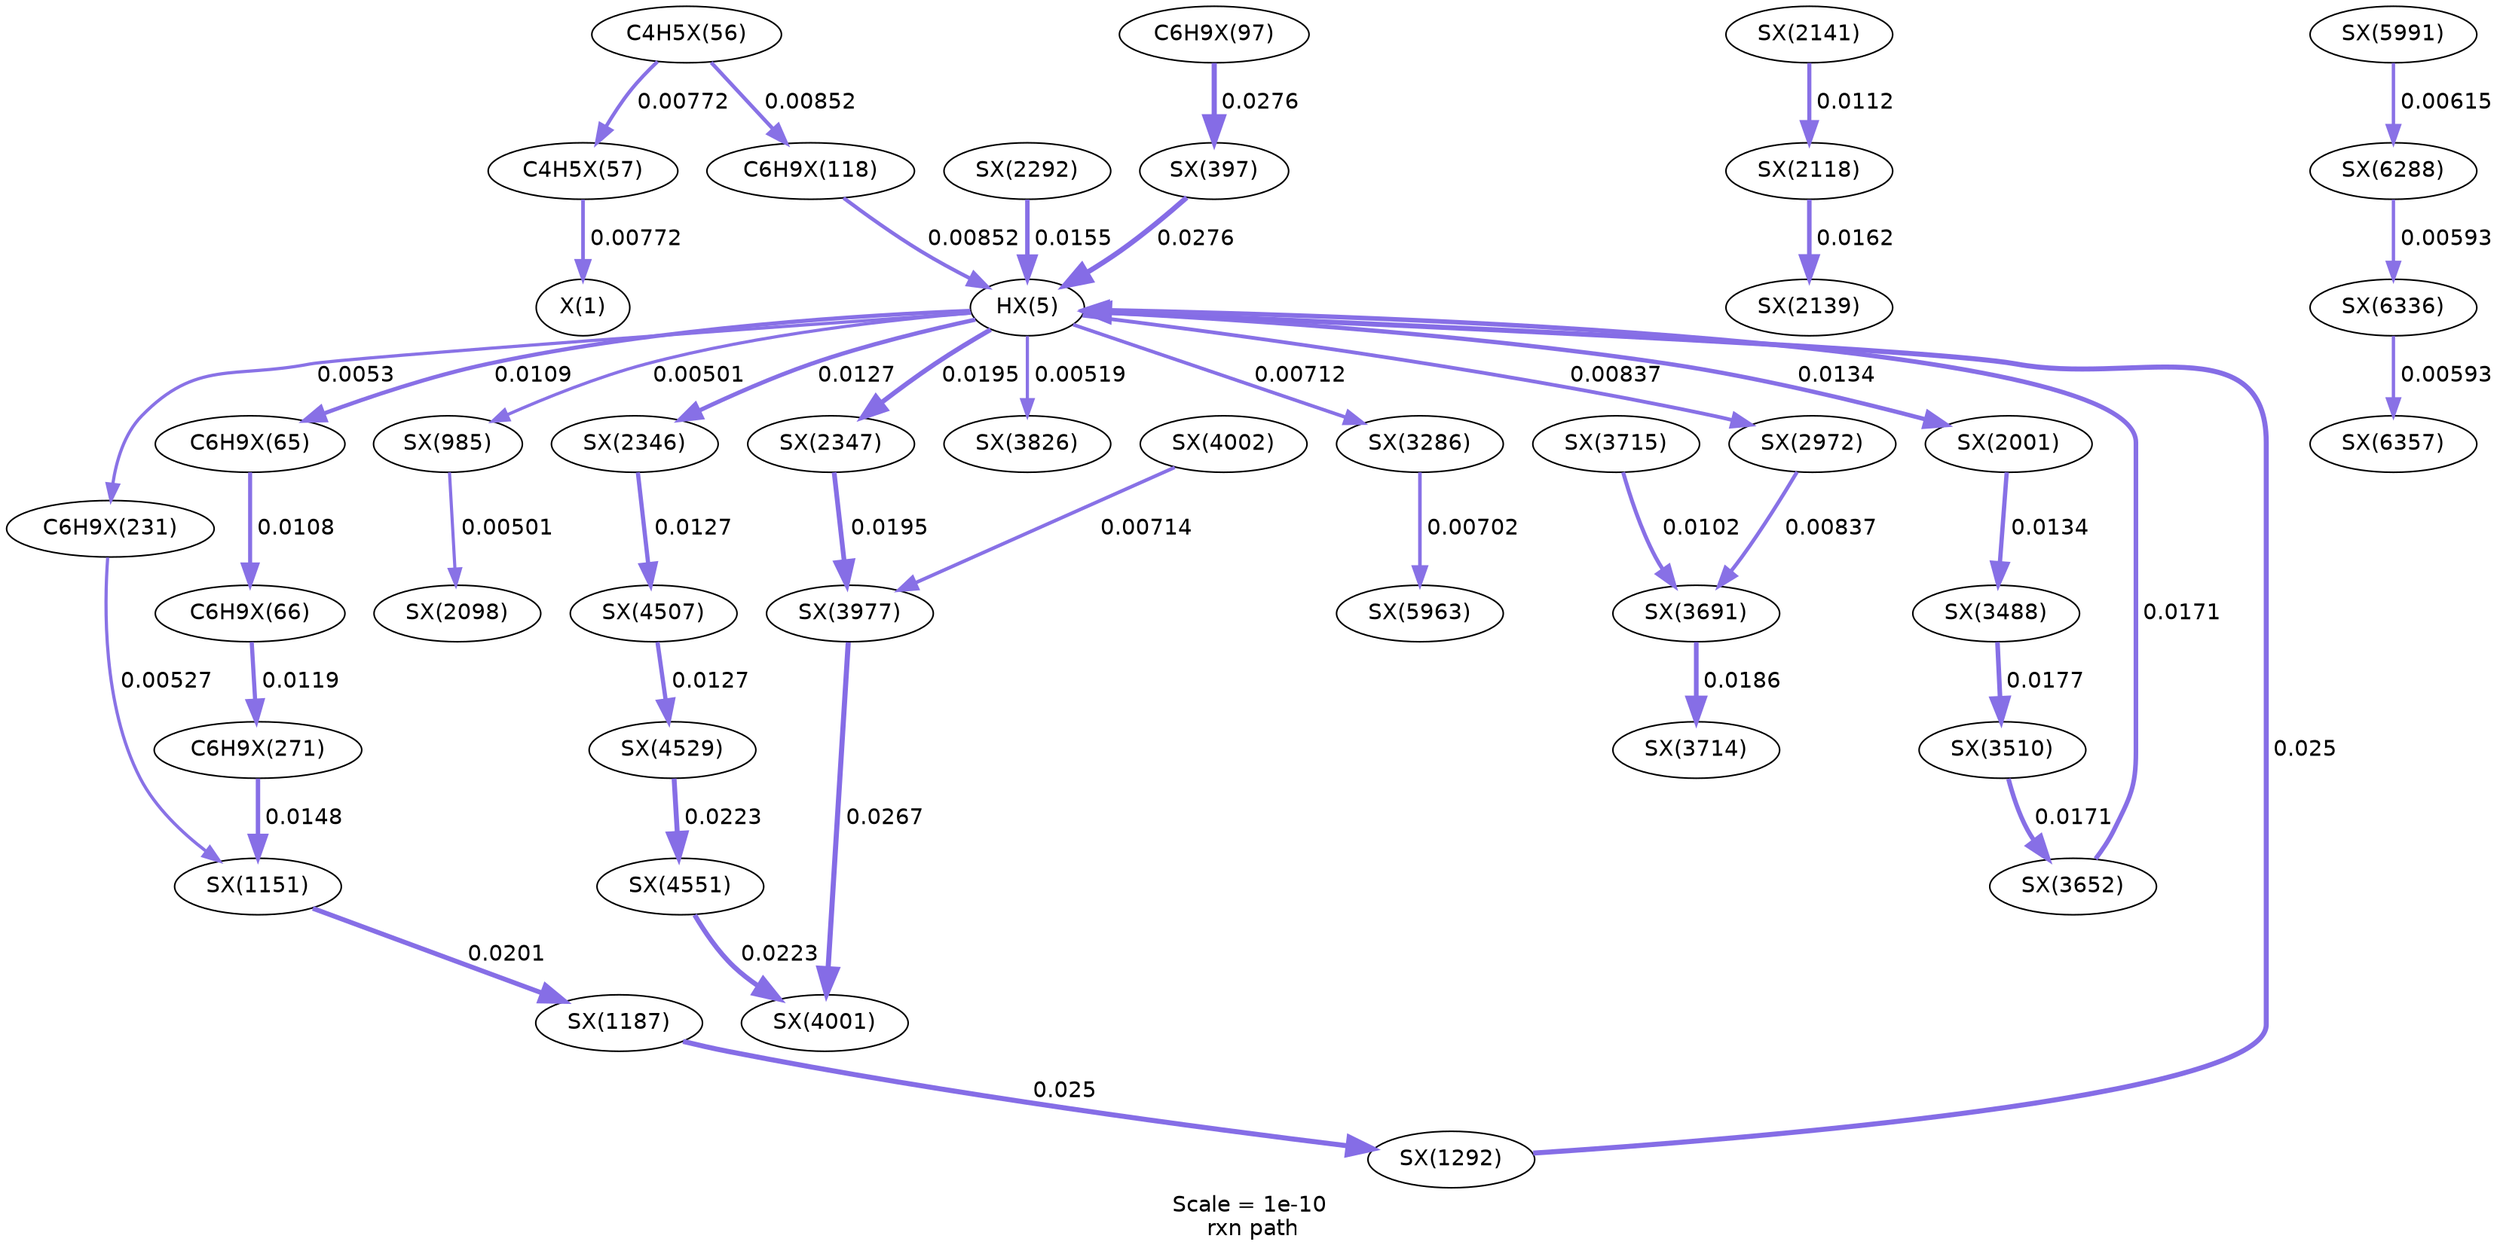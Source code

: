digraph reaction_paths {
center=1;
s78 -> s64[fontname="Helvetica", style="setlinewidth(2.33)", arrowsize=1.16, color="0.7, 0.508, 0.9"
, label=" 0.00772"];
s85 -> s65[fontname="Helvetica", style="setlinewidth(2.4)", arrowsize=1.2, color="0.7, 0.509, 0.9"
, label=" 0.00852"];
s65 -> s79[fontname="Helvetica", style="setlinewidth(2.59)", arrowsize=1.29, color="0.7, 0.511, 0.9"
, label=" 0.0109"];
s98 -> s65[fontname="Helvetica", style="setlinewidth(3.29)", arrowsize=1.64, color="0.7, 0.528, 0.9"
, label=" 0.0276"];
s65 -> s94[fontname="Helvetica", style="setlinewidth(2.04)", arrowsize=1.02, color="0.7, 0.505, 0.9"
, label=" 0.0053"];
s124 -> s65[fontname="Helvetica", style="setlinewidth(3.21)", arrowsize=1.61, color="0.7, 0.525, 0.9"
, label=" 0.025"];
s65 -> s113[fontname="Helvetica", style="setlinewidth(2)", arrowsize=1, color="0.7, 0.505, 0.9"
, label=" 0.00501"];
s65 -> s152[fontname="Helvetica", style="setlinewidth(2.75)", arrowsize=1.37, color="0.7, 0.513, 0.9"
, label=" 0.0134"];
s65 -> s182[fontname="Helvetica", style="setlinewidth(2.39)", arrowsize=1.19, color="0.7, 0.508, 0.9"
, label=" 0.00837"];
s165 -> s65[fontname="Helvetica", style="setlinewidth(2.85)", arrowsize=1.43, color="0.7, 0.516, 0.9"
, label=" 0.0155"];
s65 -> s221[fontname="Helvetica", style="setlinewidth(2.03)", arrowsize=1.01, color="0.7, 0.505, 0.9"
, label=" 0.00519"];
s65 -> s167[fontname="Helvetica", style="setlinewidth(3.03)", arrowsize=1.51, color="0.7, 0.52, 0.9"
, label=" 0.0195"];
s211 -> s65[fontname="Helvetica", style="setlinewidth(2.93)", arrowsize=1.46, color="0.7, 0.517, 0.9"
, label=" 0.0171"];
s65 -> s166[fontname="Helvetica", style="setlinewidth(2.7)", arrowsize=1.35, color="0.7, 0.513, 0.9"
, label=" 0.0127"];
s65 -> s198[fontname="Helvetica", style="setlinewidth(2.27)", arrowsize=1.13, color="0.7, 0.507, 0.9"
, label=" 0.00712"];
s77 -> s78[fontname="Helvetica", style="setlinewidth(2.33)", arrowsize=1.16, color="0.7, 0.508, 0.9"
, label=" 0.00772"];
s77 -> s85[fontname="Helvetica", style="setlinewidth(2.4)", arrowsize=1.2, color="0.7, 0.509, 0.9"
, label=" 0.00852"];
s79 -> s80[fontname="Helvetica", style="setlinewidth(2.58)", arrowsize=1.29, color="0.7, 0.511, 0.9"
, label=" 0.0108"];
s84 -> s98[fontname="Helvetica", style="setlinewidth(3.29)", arrowsize=1.64, color="0.7, 0.528, 0.9"
, label=" 0.0276"];
s94 -> s117[fontname="Helvetica", style="setlinewidth(2.04)", arrowsize=1.02, color="0.7, 0.505, 0.9"
, label=" 0.00527"];
s95 -> s117[fontname="Helvetica", style="setlinewidth(2.82)", arrowsize=1.41, color="0.7, 0.515, 0.9"
, label=" 0.0148"];
s117 -> s120[fontname="Helvetica", style="setlinewidth(3.05)", arrowsize=1.52, color="0.7, 0.52, 0.9"
, label=" 0.0201"];
s80 -> s95[fontname="Helvetica", style="setlinewidth(2.65)", arrowsize=1.33, color="0.7, 0.512, 0.9"
, label=" 0.0119"];
s120 -> s124[fontname="Helvetica", style="setlinewidth(3.21)", arrowsize=1.61, color="0.7, 0.525, 0.9"
, label=" 0.025"];
s113 -> s156[fontname="Helvetica", style="setlinewidth(2)", arrowsize=1, color="0.7, 0.505, 0.9"
, label=" 0.00501"];
s162 -> s159[fontname="Helvetica", style="setlinewidth(2.61)", arrowsize=1.3, color="0.7, 0.511, 0.9"
, label=" 0.0112"];
s159 -> s160[fontname="Helvetica", style="setlinewidth(2.89)", arrowsize=1.44, color="0.7, 0.516, 0.9"
, label=" 0.0162"];
s152 -> s202[fontname="Helvetica", style="setlinewidth(2.75)", arrowsize=1.37, color="0.7, 0.513, 0.9"
, label=" 0.0134"];
s202 -> s203[fontname="Helvetica", style="setlinewidth(2.95)", arrowsize=1.48, color="0.7, 0.518, 0.9"
, label=" 0.0177"];
s203 -> s211[fontname="Helvetica", style="setlinewidth(2.93)", arrowsize=1.46, color="0.7, 0.517, 0.9"
, label=" 0.0171"];
s182 -> s212[fontname="Helvetica", style="setlinewidth(2.39)", arrowsize=1.19, color="0.7, 0.508, 0.9"
, label=" 0.00837"];
s214 -> s212[fontname="Helvetica", style="setlinewidth(2.54)", arrowsize=1.27, color="0.7, 0.51, 0.9"
, label=" 0.0102"];
s212 -> s213[fontname="Helvetica", style="setlinewidth(2.99)", arrowsize=1.5, color="0.7, 0.519, 0.9"
, label=" 0.0186"];
s167 -> s223[fontname="Helvetica", style="setlinewidth(3.03)", arrowsize=1.51, color="0.7, 0.52, 0.9"
, label=" 0.0195"];
s225 -> s223[fontname="Helvetica", style="setlinewidth(2.27)", arrowsize=1.13, color="0.7, 0.507, 0.9"
, label=" 0.00714"];
s223 -> s224[fontname="Helvetica", style="setlinewidth(3.26)", arrowsize=1.63, color="0.7, 0.527, 0.9"
, label=" 0.0267"];
s166 -> s244[fontname="Helvetica", style="setlinewidth(2.7)", arrowsize=1.35, color="0.7, 0.513, 0.9"
, label=" 0.0127"];
s244 -> s245[fontname="Helvetica", style="setlinewidth(2.7)", arrowsize=1.35, color="0.7, 0.513, 0.9"
, label=" 0.0127"];
s245 -> s246[fontname="Helvetica", style="setlinewidth(3.13)", arrowsize=1.57, color="0.7, 0.522, 0.9"
, label=" 0.0223"];
s246 -> s224[fontname="Helvetica", style="setlinewidth(3.13)", arrowsize=1.57, color="0.7, 0.522, 0.9"
, label=" 0.0223"];
s198 -> s268[fontname="Helvetica", style="setlinewidth(2.26)", arrowsize=1.13, color="0.7, 0.507, 0.9"
, label=" 0.00702"];
s271 -> s282[fontname="Helvetica", style="setlinewidth(2.16)", arrowsize=1.08, color="0.7, 0.506, 0.9"
, label=" 0.00615"];
s282 -> s284[fontname="Helvetica", style="setlinewidth(2.13)", arrowsize=1.06, color="0.7, 0.506, 0.9"
, label=" 0.00593"];
s284 -> s285[fontname="Helvetica", style="setlinewidth(2.13)", arrowsize=1.06, color="0.7, 0.506, 0.9"
, label=" 0.00593"];
s64 [ fontname="Helvetica", label="X(1)"];
s65 [ fontname="Helvetica", label="HX(5)"];
s77 [ fontname="Helvetica", label="C4H5X(56)"];
s78 [ fontname="Helvetica", label="C4H5X(57)"];
s79 [ fontname="Helvetica", label="C6H9X(65)"];
s80 [ fontname="Helvetica", label="C6H9X(66)"];
s84 [ fontname="Helvetica", label="C6H9X(97)"];
s85 [ fontname="Helvetica", label="C6H9X(118)"];
s94 [ fontname="Helvetica", label="C6H9X(231)"];
s95 [ fontname="Helvetica", label="C6H9X(271)"];
s98 [ fontname="Helvetica", label="SX(397)"];
s113 [ fontname="Helvetica", label="SX(985)"];
s117 [ fontname="Helvetica", label="SX(1151)"];
s120 [ fontname="Helvetica", label="SX(1187)"];
s124 [ fontname="Helvetica", label="SX(1292)"];
s152 [ fontname="Helvetica", label="SX(2001)"];
s156 [ fontname="Helvetica", label="SX(2098)"];
s159 [ fontname="Helvetica", label="SX(2118)"];
s160 [ fontname="Helvetica", label="SX(2139)"];
s162 [ fontname="Helvetica", label="SX(2141)"];
s165 [ fontname="Helvetica", label="SX(2292)"];
s166 [ fontname="Helvetica", label="SX(2346)"];
s167 [ fontname="Helvetica", label="SX(2347)"];
s182 [ fontname="Helvetica", label="SX(2972)"];
s198 [ fontname="Helvetica", label="SX(3286)"];
s202 [ fontname="Helvetica", label="SX(3488)"];
s203 [ fontname="Helvetica", label="SX(3510)"];
s211 [ fontname="Helvetica", label="SX(3652)"];
s212 [ fontname="Helvetica", label="SX(3691)"];
s213 [ fontname="Helvetica", label="SX(3714)"];
s214 [ fontname="Helvetica", label="SX(3715)"];
s221 [ fontname="Helvetica", label="SX(3826)"];
s223 [ fontname="Helvetica", label="SX(3977)"];
s224 [ fontname="Helvetica", label="SX(4001)"];
s225 [ fontname="Helvetica", label="SX(4002)"];
s244 [ fontname="Helvetica", label="SX(4507)"];
s245 [ fontname="Helvetica", label="SX(4529)"];
s246 [ fontname="Helvetica", label="SX(4551)"];
s268 [ fontname="Helvetica", label="SX(5963)"];
s271 [ fontname="Helvetica", label="SX(5991)"];
s282 [ fontname="Helvetica", label="SX(6288)"];
s284 [ fontname="Helvetica", label="SX(6336)"];
s285 [ fontname="Helvetica", label="SX(6357)"];
 label = "Scale = 1e-10\l rxn path";
 fontname = "Helvetica";
}
